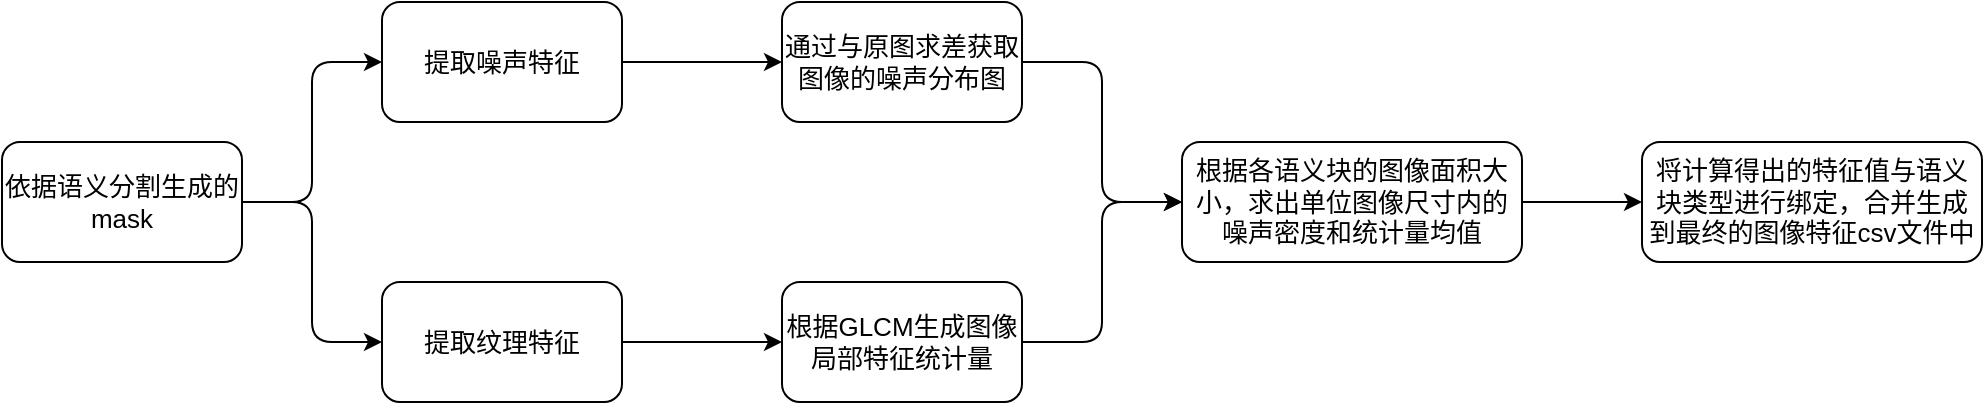 <mxfile version="20.5.2" type="github">
  <diagram id="SjDKAw3Yh_CWd4yW74rd" name="Page-1">
    <mxGraphModel dx="829" dy="687" grid="1" gridSize="10" guides="1" tooltips="1" connect="1" arrows="1" fold="1" page="1" pageScale="1" pageWidth="850" pageHeight="1100" math="0" shadow="0">
      <root>
        <mxCell id="0" />
        <mxCell id="1" parent="0" />
        <mxCell id="MHUTWGy9dYnvRkQ7ibM0-5" style="edgeStyle=orthogonalEdgeStyle;rounded=1;orthogonalLoop=1;jettySize=auto;html=1;exitX=1;exitY=0.5;exitDx=0;exitDy=0;entryX=0;entryY=0.5;entryDx=0;entryDy=0;fontSize=13;" edge="1" parent="1" source="MHUTWGy9dYnvRkQ7ibM0-1" target="MHUTWGy9dYnvRkQ7ibM0-2">
          <mxGeometry relative="1" as="geometry" />
        </mxCell>
        <mxCell id="MHUTWGy9dYnvRkQ7ibM0-6" style="edgeStyle=orthogonalEdgeStyle;rounded=1;orthogonalLoop=1;jettySize=auto;html=1;exitX=1;exitY=0.5;exitDx=0;exitDy=0;entryX=0;entryY=0.5;entryDx=0;entryDy=0;fontSize=13;" edge="1" parent="1" source="MHUTWGy9dYnvRkQ7ibM0-1" target="MHUTWGy9dYnvRkQ7ibM0-4">
          <mxGeometry relative="1" as="geometry" />
        </mxCell>
        <mxCell id="MHUTWGy9dYnvRkQ7ibM0-1" value="依据语义分割生成的&lt;br style=&quot;font-size: 13px;&quot;&gt;mask" style="rounded=1;whiteSpace=wrap;html=1;fontSize=13;" vertex="1" parent="1">
          <mxGeometry x="100" y="290" width="120" height="60" as="geometry" />
        </mxCell>
        <mxCell id="MHUTWGy9dYnvRkQ7ibM0-8" value="" style="edgeStyle=orthogonalEdgeStyle;rounded=1;orthogonalLoop=1;jettySize=auto;html=1;fontSize=13;" edge="1" parent="1" source="MHUTWGy9dYnvRkQ7ibM0-2" target="MHUTWGy9dYnvRkQ7ibM0-7">
          <mxGeometry relative="1" as="geometry" />
        </mxCell>
        <mxCell id="MHUTWGy9dYnvRkQ7ibM0-2" value="提取噪声特征" style="rounded=1;whiteSpace=wrap;html=1;fontSize=13;" vertex="1" parent="1">
          <mxGeometry x="290" y="220" width="120" height="60" as="geometry" />
        </mxCell>
        <mxCell id="MHUTWGy9dYnvRkQ7ibM0-10" value="" style="edgeStyle=orthogonalEdgeStyle;rounded=1;orthogonalLoop=1;jettySize=auto;html=1;fontSize=13;" edge="1" parent="1" source="MHUTWGy9dYnvRkQ7ibM0-4" target="MHUTWGy9dYnvRkQ7ibM0-9">
          <mxGeometry relative="1" as="geometry" />
        </mxCell>
        <mxCell id="MHUTWGy9dYnvRkQ7ibM0-4" value="提取纹理特征" style="rounded=1;whiteSpace=wrap;html=1;fontSize=13;" vertex="1" parent="1">
          <mxGeometry x="290" y="360" width="120" height="60" as="geometry" />
        </mxCell>
        <mxCell id="MHUTWGy9dYnvRkQ7ibM0-12" value="" style="edgeStyle=orthogonalEdgeStyle;rounded=1;orthogonalLoop=1;jettySize=auto;html=1;entryX=0;entryY=0.5;entryDx=0;entryDy=0;fontSize=13;" edge="1" parent="1" source="MHUTWGy9dYnvRkQ7ibM0-7" target="MHUTWGy9dYnvRkQ7ibM0-11">
          <mxGeometry relative="1" as="geometry" />
        </mxCell>
        <mxCell id="MHUTWGy9dYnvRkQ7ibM0-7" value="通过与原图求差获取图像的噪声分布图" style="rounded=1;whiteSpace=wrap;html=1;fontSize=13;" vertex="1" parent="1">
          <mxGeometry x="490" y="220" width="120" height="60" as="geometry" />
        </mxCell>
        <mxCell id="MHUTWGy9dYnvRkQ7ibM0-13" style="edgeStyle=orthogonalEdgeStyle;rounded=1;orthogonalLoop=1;jettySize=auto;html=1;entryX=0;entryY=0.5;entryDx=0;entryDy=0;fontSize=13;" edge="1" parent="1" source="MHUTWGy9dYnvRkQ7ibM0-9" target="MHUTWGy9dYnvRkQ7ibM0-11">
          <mxGeometry relative="1" as="geometry" />
        </mxCell>
        <mxCell id="MHUTWGy9dYnvRkQ7ibM0-9" value="根据GLCM生成图像局部特征统计量" style="rounded=1;whiteSpace=wrap;html=1;fontSize=13;" vertex="1" parent="1">
          <mxGeometry x="490" y="360" width="120" height="60" as="geometry" />
        </mxCell>
        <mxCell id="MHUTWGy9dYnvRkQ7ibM0-15" value="" style="edgeStyle=orthogonalEdgeStyle;rounded=1;orthogonalLoop=1;jettySize=auto;html=1;fontSize=13;" edge="1" parent="1" source="MHUTWGy9dYnvRkQ7ibM0-11" target="MHUTWGy9dYnvRkQ7ibM0-14">
          <mxGeometry relative="1" as="geometry" />
        </mxCell>
        <mxCell id="MHUTWGy9dYnvRkQ7ibM0-11" value="根据各语义块的图像面积大小，求出单位图像尺寸内的噪声密度和统计量均值" style="rounded=1;whiteSpace=wrap;html=1;fontSize=13;" vertex="1" parent="1">
          <mxGeometry x="690" y="290" width="170" height="60" as="geometry" />
        </mxCell>
        <mxCell id="MHUTWGy9dYnvRkQ7ibM0-14" value="将计算得出的特征值与语义块类型进行绑定，合并生成到最终的图像特征csv文件中" style="rounded=1;whiteSpace=wrap;html=1;fontSize=13;" vertex="1" parent="1">
          <mxGeometry x="920" y="290" width="170" height="60" as="geometry" />
        </mxCell>
      </root>
    </mxGraphModel>
  </diagram>
</mxfile>
